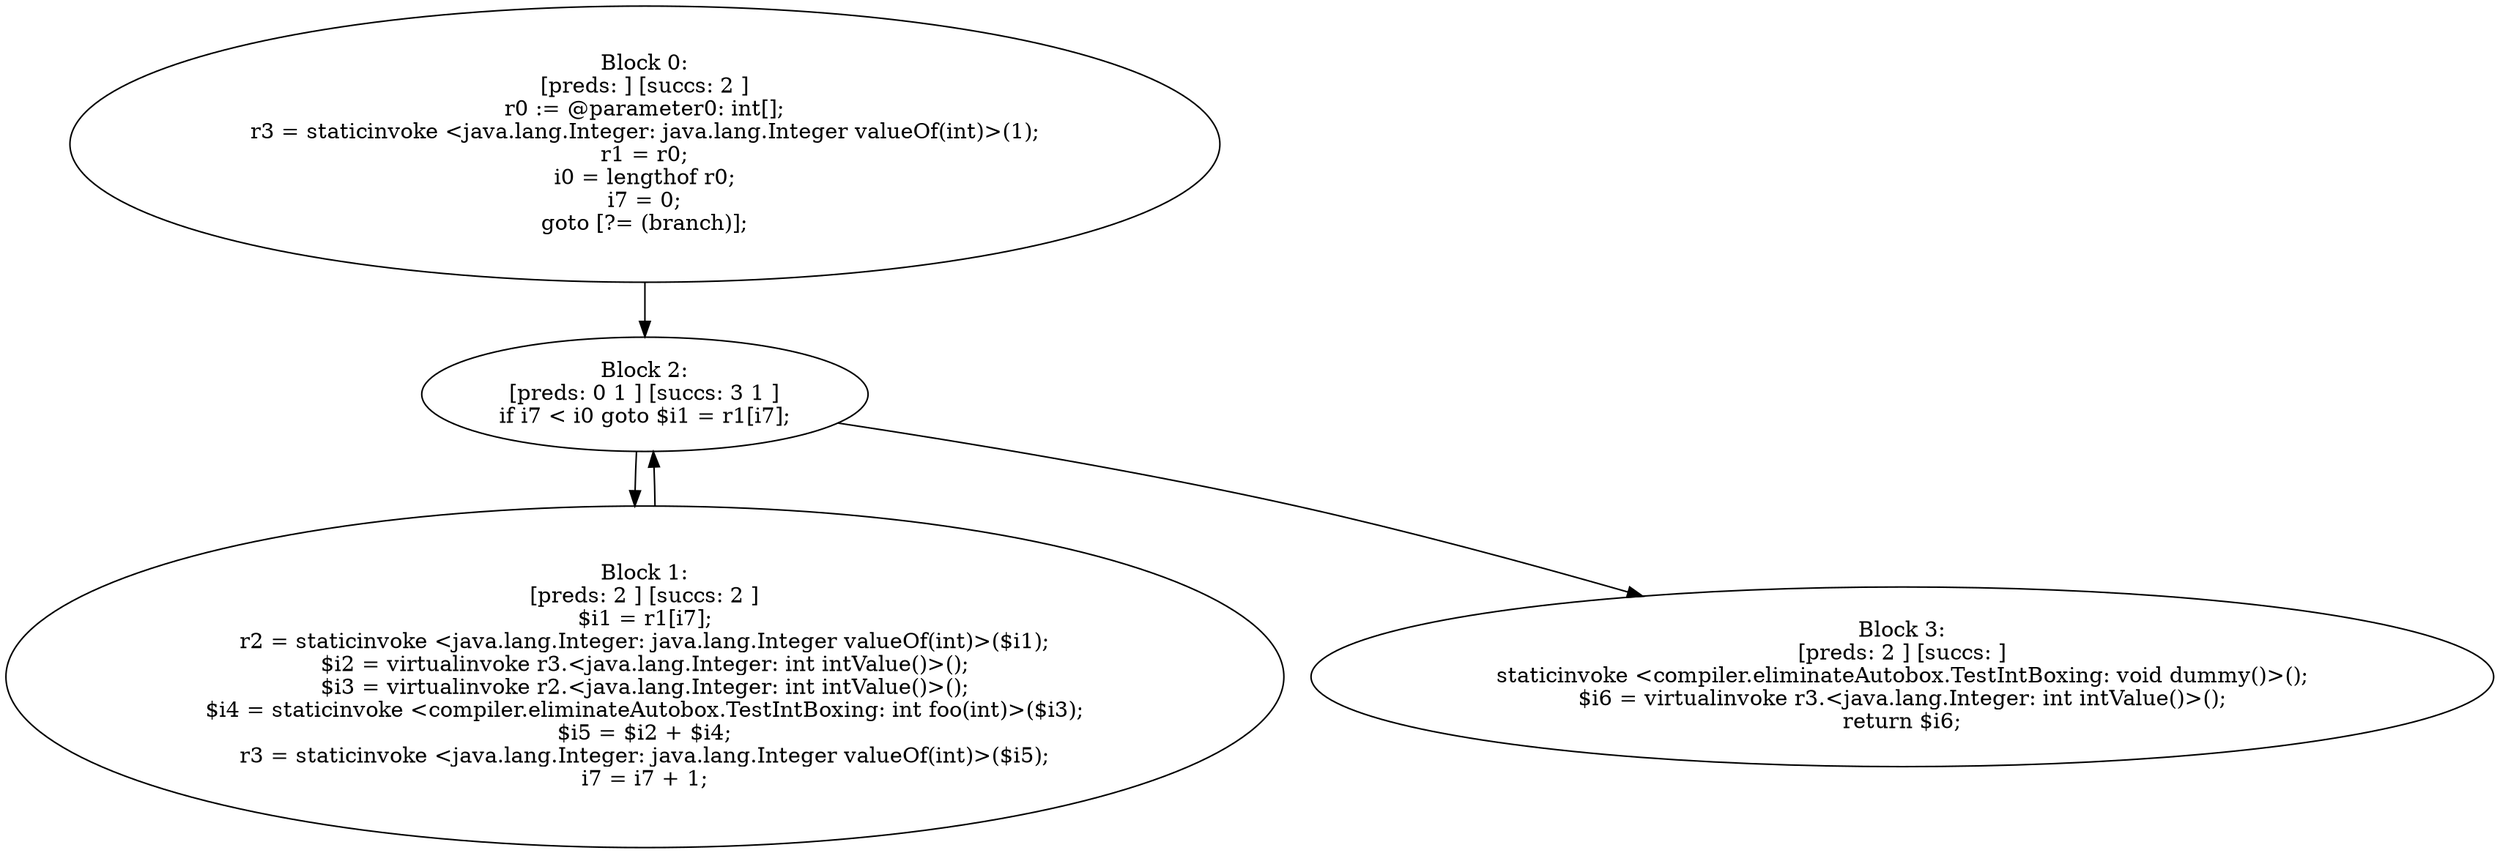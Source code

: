 digraph "unitGraph" {
    "Block 0:
[preds: ] [succs: 2 ]
r0 := @parameter0: int[];
r3 = staticinvoke <java.lang.Integer: java.lang.Integer valueOf(int)>(1);
r1 = r0;
i0 = lengthof r0;
i7 = 0;
goto [?= (branch)];
"
    "Block 1:
[preds: 2 ] [succs: 2 ]
$i1 = r1[i7];
r2 = staticinvoke <java.lang.Integer: java.lang.Integer valueOf(int)>($i1);
$i2 = virtualinvoke r3.<java.lang.Integer: int intValue()>();
$i3 = virtualinvoke r2.<java.lang.Integer: int intValue()>();
$i4 = staticinvoke <compiler.eliminateAutobox.TestIntBoxing: int foo(int)>($i3);
$i5 = $i2 + $i4;
r3 = staticinvoke <java.lang.Integer: java.lang.Integer valueOf(int)>($i5);
i7 = i7 + 1;
"
    "Block 2:
[preds: 0 1 ] [succs: 3 1 ]
if i7 < i0 goto $i1 = r1[i7];
"
    "Block 3:
[preds: 2 ] [succs: ]
staticinvoke <compiler.eliminateAutobox.TestIntBoxing: void dummy()>();
$i6 = virtualinvoke r3.<java.lang.Integer: int intValue()>();
return $i6;
"
    "Block 0:
[preds: ] [succs: 2 ]
r0 := @parameter0: int[];
r3 = staticinvoke <java.lang.Integer: java.lang.Integer valueOf(int)>(1);
r1 = r0;
i0 = lengthof r0;
i7 = 0;
goto [?= (branch)];
"->"Block 2:
[preds: 0 1 ] [succs: 3 1 ]
if i7 < i0 goto $i1 = r1[i7];
";
    "Block 1:
[preds: 2 ] [succs: 2 ]
$i1 = r1[i7];
r2 = staticinvoke <java.lang.Integer: java.lang.Integer valueOf(int)>($i1);
$i2 = virtualinvoke r3.<java.lang.Integer: int intValue()>();
$i3 = virtualinvoke r2.<java.lang.Integer: int intValue()>();
$i4 = staticinvoke <compiler.eliminateAutobox.TestIntBoxing: int foo(int)>($i3);
$i5 = $i2 + $i4;
r3 = staticinvoke <java.lang.Integer: java.lang.Integer valueOf(int)>($i5);
i7 = i7 + 1;
"->"Block 2:
[preds: 0 1 ] [succs: 3 1 ]
if i7 < i0 goto $i1 = r1[i7];
";
    "Block 2:
[preds: 0 1 ] [succs: 3 1 ]
if i7 < i0 goto $i1 = r1[i7];
"->"Block 3:
[preds: 2 ] [succs: ]
staticinvoke <compiler.eliminateAutobox.TestIntBoxing: void dummy()>();
$i6 = virtualinvoke r3.<java.lang.Integer: int intValue()>();
return $i6;
";
    "Block 2:
[preds: 0 1 ] [succs: 3 1 ]
if i7 < i0 goto $i1 = r1[i7];
"->"Block 1:
[preds: 2 ] [succs: 2 ]
$i1 = r1[i7];
r2 = staticinvoke <java.lang.Integer: java.lang.Integer valueOf(int)>($i1);
$i2 = virtualinvoke r3.<java.lang.Integer: int intValue()>();
$i3 = virtualinvoke r2.<java.lang.Integer: int intValue()>();
$i4 = staticinvoke <compiler.eliminateAutobox.TestIntBoxing: int foo(int)>($i3);
$i5 = $i2 + $i4;
r3 = staticinvoke <java.lang.Integer: java.lang.Integer valueOf(int)>($i5);
i7 = i7 + 1;
";
}
